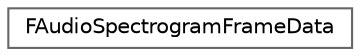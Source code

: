 digraph "Graphical Class Hierarchy"
{
 // INTERACTIVE_SVG=YES
 // LATEX_PDF_SIZE
  bgcolor="transparent";
  edge [fontname=Helvetica,fontsize=10,labelfontname=Helvetica,labelfontsize=10];
  node [fontname=Helvetica,fontsize=10,shape=box,height=0.2,width=0.4];
  rankdir="LR";
  Node0 [id="Node000000",label="FAudioSpectrogramFrameData",height=0.2,width=0.4,color="grey40", fillcolor="white", style="filled",URL="$d6/d1d/structFAudioSpectrogramFrameData.html",tooltip="Struct for passing spectrum data for one frame of the spectrogram."];
}
